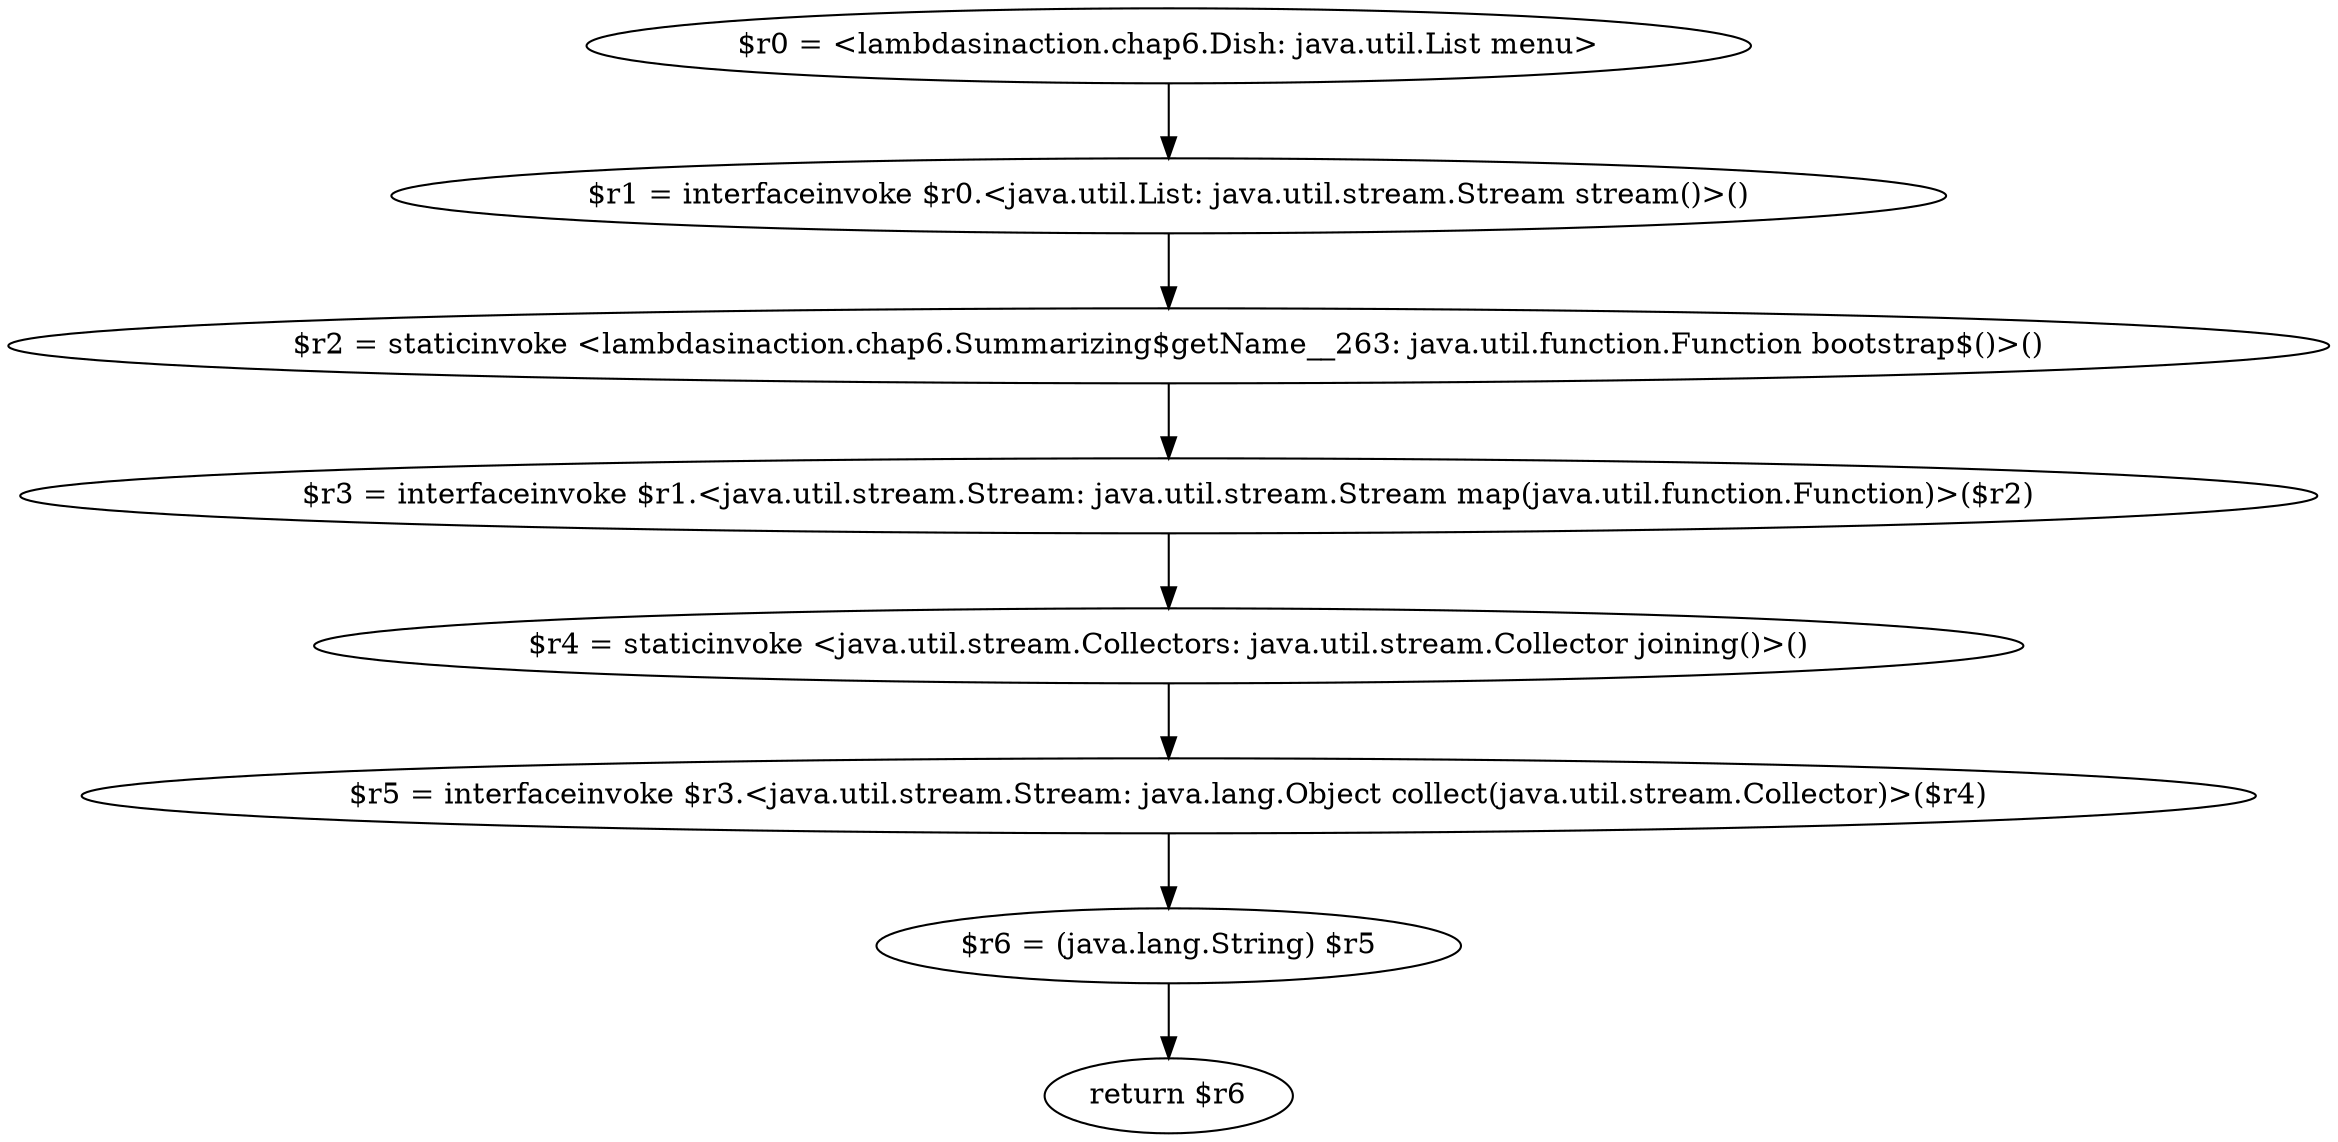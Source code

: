 digraph "unitGraph" {
    "$r0 = <lambdasinaction.chap6.Dish: java.util.List menu>"
    "$r1 = interfaceinvoke $r0.<java.util.List: java.util.stream.Stream stream()>()"
    "$r2 = staticinvoke <lambdasinaction.chap6.Summarizing$getName__263: java.util.function.Function bootstrap$()>()"
    "$r3 = interfaceinvoke $r1.<java.util.stream.Stream: java.util.stream.Stream map(java.util.function.Function)>($r2)"
    "$r4 = staticinvoke <java.util.stream.Collectors: java.util.stream.Collector joining()>()"
    "$r5 = interfaceinvoke $r3.<java.util.stream.Stream: java.lang.Object collect(java.util.stream.Collector)>($r4)"
    "$r6 = (java.lang.String) $r5"
    "return $r6"
    "$r0 = <lambdasinaction.chap6.Dish: java.util.List menu>"->"$r1 = interfaceinvoke $r0.<java.util.List: java.util.stream.Stream stream()>()";
    "$r1 = interfaceinvoke $r0.<java.util.List: java.util.stream.Stream stream()>()"->"$r2 = staticinvoke <lambdasinaction.chap6.Summarizing$getName__263: java.util.function.Function bootstrap$()>()";
    "$r2 = staticinvoke <lambdasinaction.chap6.Summarizing$getName__263: java.util.function.Function bootstrap$()>()"->"$r3 = interfaceinvoke $r1.<java.util.stream.Stream: java.util.stream.Stream map(java.util.function.Function)>($r2)";
    "$r3 = interfaceinvoke $r1.<java.util.stream.Stream: java.util.stream.Stream map(java.util.function.Function)>($r2)"->"$r4 = staticinvoke <java.util.stream.Collectors: java.util.stream.Collector joining()>()";
    "$r4 = staticinvoke <java.util.stream.Collectors: java.util.stream.Collector joining()>()"->"$r5 = interfaceinvoke $r3.<java.util.stream.Stream: java.lang.Object collect(java.util.stream.Collector)>($r4)";
    "$r5 = interfaceinvoke $r3.<java.util.stream.Stream: java.lang.Object collect(java.util.stream.Collector)>($r4)"->"$r6 = (java.lang.String) $r5";
    "$r6 = (java.lang.String) $r5"->"return $r6";
}
